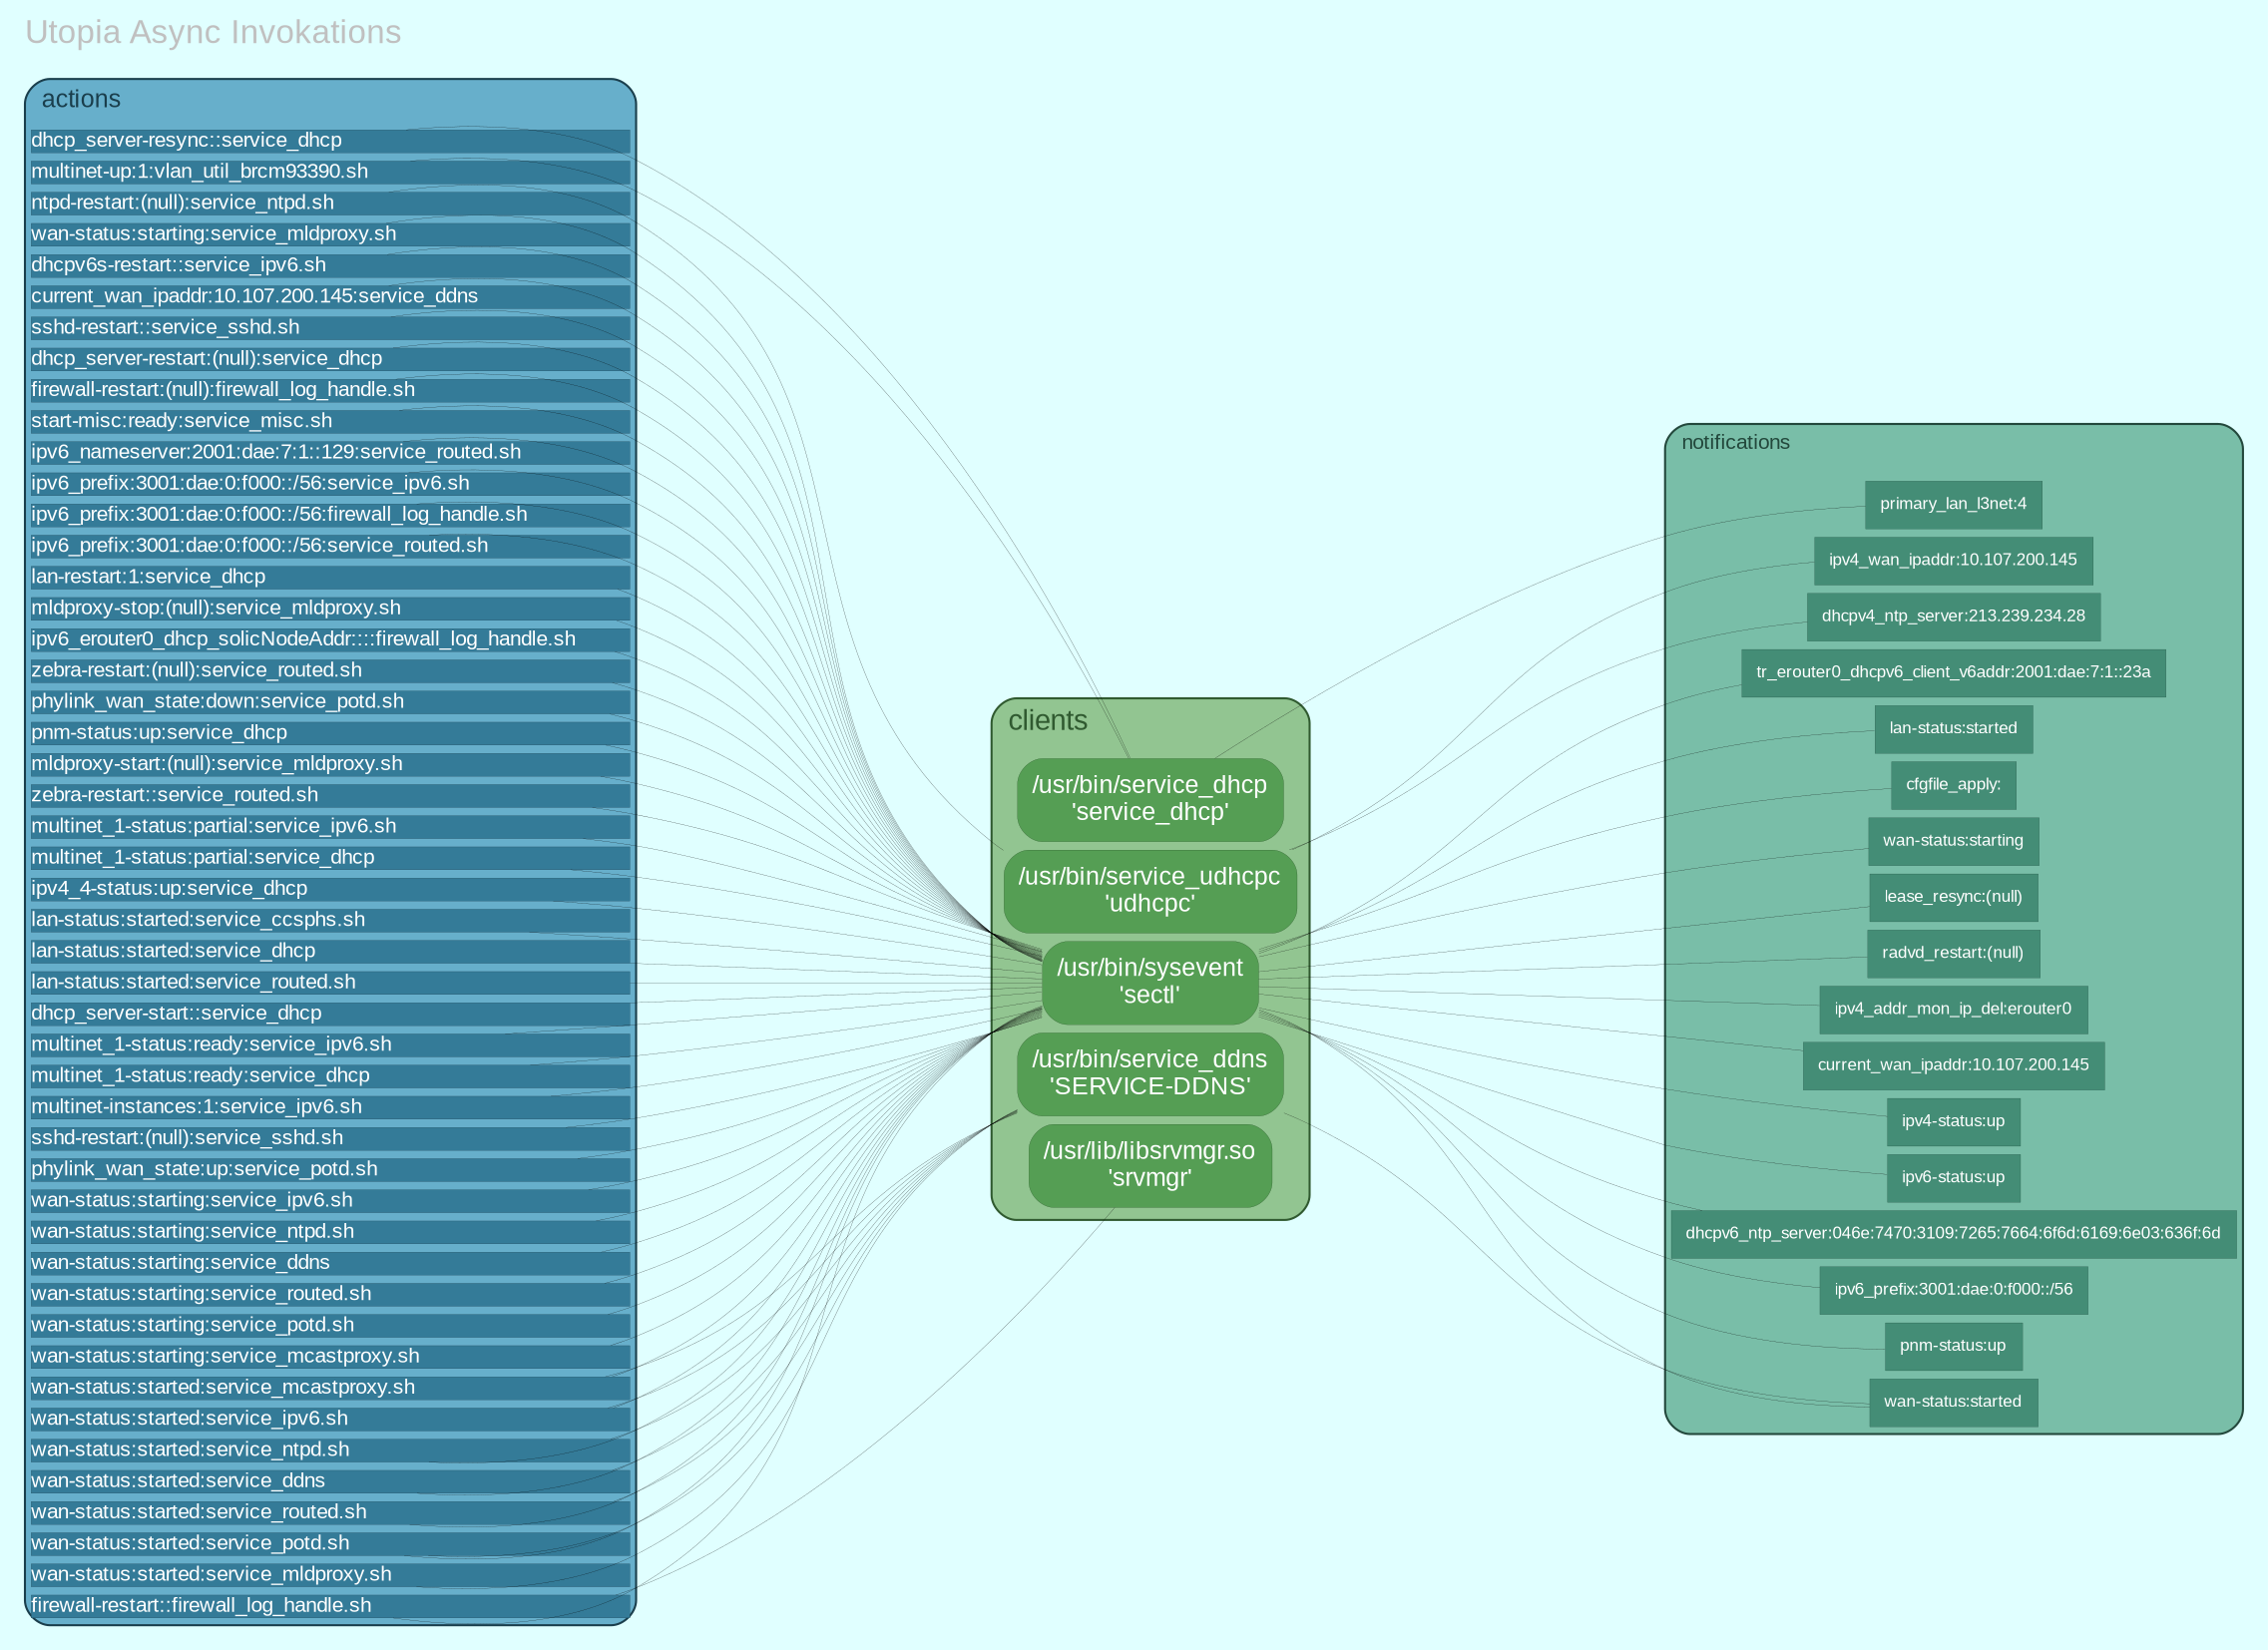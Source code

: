 digraph {
bgcolor=lightcyan
rankdir=LR
nodesep="0.05"
ranksep="2.5"
fontname="Arial"; fontsize=16; fontcolor=grey
label="Utopia Async Invokations"
labelloc=top
labeljust="l"
edge [color=black arrowsize=0.5 penwidth=0.1]
subgraph cluster_f37bd2f66651e7d46f6d38440f2bc5dd {
margin=3;
penwidth=1.0;
fillcolor="#79BEA8";
color="#23483C";
fontcolor="#23483C";
fontsize=10;
node[fontname="Arial" height=0 margin="0.1" penwidth=0.1];
label="notifications\l";
style="filled, rounded";
_fac04ca68a48af91f0290001604a2463 [label="" shape=plaintext style=invisible]
_3c329a067e241f3032cf69849a2c88f7 [label="pnm-status:up\l" fontsize=8 style="filled" width="0" shape="box" fillcolor="#448D76" color="#093426" fontcolor="white" tooltip="" URL=""]
_3c329a067e241f3032cf69849a2c88f7 [label="pnm-status:up\l" fontsize=8 style="filled" width="0" shape="box" fillcolor="#448D76" color="#093426" fontcolor="white" tooltip="" URL=""]
_0e17053ff88d0646b2350cfd848bcee3 [label="primary_lan_l3net:4\l" fontsize=8 style="filled" width="0" shape="box" fillcolor="#448D76" color="#093426" fontcolor="white" tooltip="" URL=""]
_0e17053ff88d0646b2350cfd848bcee3 [label="primary_lan_l3net:4\l" fontsize=8 style="filled" width="0" shape="box" fillcolor="#448D76" color="#093426" fontcolor="white" tooltip="" URL=""]
_b1e5fdb8fa8aa3b5d01f1e6d39594324 [label="lan-status:started\l" fontsize=8 style="filled" width="0" shape="box" fillcolor="#448D76" color="#093426" fontcolor="white" tooltip="" URL=""]
_b1e5fdb8fa8aa3b5d01f1e6d39594324 [label="lan-status:started\l" fontsize=8 style="filled" width="0" shape="box" fillcolor="#448D76" color="#093426" fontcolor="white" tooltip="" URL=""]
_b1e5fdb8fa8aa3b5d01f1e6d39594324 [label="lan-status:started\l" fontsize=8 style="filled" width="0" shape="box" fillcolor="#448D76" color="#093426" fontcolor="white" tooltip="" URL=""]
_b1e5fdb8fa8aa3b5d01f1e6d39594324 [label="lan-status:started\l" fontsize=8 style="filled" width="0" shape="box" fillcolor="#448D76" color="#093426" fontcolor="white" tooltip="" URL=""]
_ac2fa553aedc468ef2ad36b5b6981d0d [label="cfgfile_apply:\l" fontsize=8 style="filled" width="0" shape="box" fillcolor="#448D76" color="#093426" fontcolor="white" tooltip="" URL=""]
_ac2fa553aedc468ef2ad36b5b6981d0d [label="cfgfile_apply:\l" fontsize=8 style="filled" width="0" shape="box" fillcolor="#448D76" color="#093426" fontcolor="white" tooltip="" URL=""]
_e1937a0febe52ea6ca07fad7800ee472 [label="wan-status:starting\l" fontsize=8 style="filled" width="0" shape="box" fillcolor="#448D76" color="#093426" fontcolor="white" tooltip="" URL=""]
_e1937a0febe52ea6ca07fad7800ee472 [label="wan-status:starting\l" fontsize=8 style="filled" width="0" shape="box" fillcolor="#448D76" color="#093426" fontcolor="white" tooltip="" URL=""]
_e1937a0febe52ea6ca07fad7800ee472 [label="wan-status:starting\l" fontsize=8 style="filled" width="0" shape="box" fillcolor="#448D76" color="#093426" fontcolor="white" tooltip="" URL=""]
_e1937a0febe52ea6ca07fad7800ee472 [label="wan-status:starting\l" fontsize=8 style="filled" width="0" shape="box" fillcolor="#448D76" color="#093426" fontcolor="white" tooltip="" URL=""]
_e1937a0febe52ea6ca07fad7800ee472 [label="wan-status:starting\l" fontsize=8 style="filled" width="0" shape="box" fillcolor="#448D76" color="#093426" fontcolor="white" tooltip="" URL=""]
_e1937a0febe52ea6ca07fad7800ee472 [label="wan-status:starting\l" fontsize=8 style="filled" width="0" shape="box" fillcolor="#448D76" color="#093426" fontcolor="white" tooltip="" URL=""]
_2f9d3ce411e586a732b64f499eb09a15 [label="ipv4_wan_ipaddr:10.107.200.145\l" fontsize=8 style="filled" width="0" shape="box" fillcolor="#448D76" color="#093426" fontcolor="white" tooltip="" URL=""]
_2f9d3ce411e586a732b64f499eb09a15 [label="ipv4_wan_ipaddr:10.107.200.145\l" fontsize=8 style="filled" width="0" shape="box" fillcolor="#448D76" color="#093426" fontcolor="white" tooltip="" URL=""]
_2e50c80fedfea8a646bcc1494fcd6537 [label="dhcpv4_ntp_server:213.239.234.28\l" fontsize=8 style="filled" width="0" shape="box" fillcolor="#448D76" color="#093426" fontcolor="white" tooltip="" URL=""]
_2e50c80fedfea8a646bcc1494fcd6537 [label="dhcpv4_ntp_server:213.239.234.28\l" fontsize=8 style="filled" width="0" shape="box" fillcolor="#448D76" color="#093426" fontcolor="white" tooltip="" URL=""]
_626dde08eb05f6dfd3650a9c294768b2 [label="ipv4_addr_mon_ip_del:erouter0\l" fontsize=8 style="filled" width="0" shape="box" fillcolor="#448D76" color="#093426" fontcolor="white" tooltip="" URL=""]
_626dde08eb05f6dfd3650a9c294768b2 [label="ipv4_addr_mon_ip_del:erouter0\l" fontsize=8 style="filled" width="0" shape="box" fillcolor="#448D76" color="#093426" fontcolor="white" tooltip="" URL=""]
_3451c478c0ea943c5e45f24c4fa0bfa0 [label="current_wan_ipaddr:10.107.200.145\l" fontsize=8 style="filled" width="0" shape="box" fillcolor="#448D76" color="#093426" fontcolor="white" tooltip="" URL=""]
_3451c478c0ea943c5e45f24c4fa0bfa0 [label="current_wan_ipaddr:10.107.200.145\l" fontsize=8 style="filled" width="0" shape="box" fillcolor="#448D76" color="#093426" fontcolor="white" tooltip="" URL=""]
_726099c2e3489213f5b61d3b6687c918 [label="ipv4-status:up\l" fontsize=8 style="filled" width="0" shape="box" fillcolor="#448D76" color="#093426" fontcolor="white" tooltip="" URL=""]
_726099c2e3489213f5b61d3b6687c918 [label="ipv4-status:up\l" fontsize=8 style="filled" width="0" shape="box" fillcolor="#448D76" color="#093426" fontcolor="white" tooltip="" URL=""]
_b353c100c7d9d88b52eb5f35501679d6 [label="wan-status:started\l" fontsize=8 style="filled" width="0" shape="box" fillcolor="#448D76" color="#093426" fontcolor="white" tooltip="" URL=""]
_b353c100c7d9d88b52eb5f35501679d6 [label="wan-status:started\l" fontsize=8 style="filled" width="0" shape="box" fillcolor="#448D76" color="#093426" fontcolor="white" tooltip="" URL=""]
_b353c100c7d9d88b52eb5f35501679d6 [label="wan-status:started\l" fontsize=8 style="filled" width="0" shape="box" fillcolor="#448D76" color="#093426" fontcolor="white" tooltip="" URL=""]
_b353c100c7d9d88b52eb5f35501679d6 [label="wan-status:started\l" fontsize=8 style="filled" width="0" shape="box" fillcolor="#448D76" color="#093426" fontcolor="white" tooltip="" URL=""]
_b353c100c7d9d88b52eb5f35501679d6 [label="wan-status:started\l" fontsize=8 style="filled" width="0" shape="box" fillcolor="#448D76" color="#093426" fontcolor="white" tooltip="" URL=""]
_b353c100c7d9d88b52eb5f35501679d6 [label="wan-status:started\l" fontsize=8 style="filled" width="0" shape="box" fillcolor="#448D76" color="#093426" fontcolor="white" tooltip="" URL=""]
_db7af904130b03562810dff10ef427d9 [label="ipv6-status:up\l" fontsize=8 style="filled" width="0" shape="box" fillcolor="#448D76" color="#093426" fontcolor="white" tooltip="" URL=""]
_db7af904130b03562810dff10ef427d9 [label="ipv6-status:up\l" fontsize=8 style="filled" width="0" shape="box" fillcolor="#448D76" color="#093426" fontcolor="white" tooltip="" URL=""]
_070e1011ea8ab6c9c1315736f24f5ca8 [label="dhcpv6_ntp_server:046e:7470:3109:7265:7664:6f6d:6169:6e03:636f:6d\l" fontsize=8 style="filled" width="0" shape="box" fillcolor="#448D76" color="#093426" fontcolor="white" tooltip="" URL=""]
_070e1011ea8ab6c9c1315736f24f5ca8 [label="dhcpv6_ntp_server:046e:7470:3109:7265:7664:6f6d:6169:6e03:636f:6d\l" fontsize=8 style="filled" width="0" shape="box" fillcolor="#448D76" color="#093426" fontcolor="white" tooltip="" URL=""]
_22ca1afa3a17b5cd0f604746c20c7e46 [label="ipv6_prefix:3001:dae:0:f000::/56\l" fontsize=8 style="filled" width="0" shape="box" fillcolor="#448D76" color="#093426" fontcolor="white" tooltip="" URL=""]
_22ca1afa3a17b5cd0f604746c20c7e46 [label="ipv6_prefix:3001:dae:0:f000::/56\l" fontsize=8 style="filled" width="0" shape="box" fillcolor="#448D76" color="#093426" fontcolor="white" tooltip="" URL=""]
_817c179f410df7a325b42664b5fd31ea [label="tr_erouter0_dhcpv6_client_v6addr:2001:dae:7:1::23a\l" fontsize=8 style="filled" width="0" shape="box" fillcolor="#448D76" color="#093426" fontcolor="white" tooltip="" URL=""]
_817c179f410df7a325b42664b5fd31ea [label="tr_erouter0_dhcpv6_client_v6addr:2001:dae:7:1::23a\l" fontsize=8 style="filled" width="0" shape="box" fillcolor="#448D76" color="#093426" fontcolor="white" tooltip="" URL=""]
_eb005f4e735e49f7ee9ad081ce15c349 [label="lease_resync:(null)\l" fontsize=8 style="filled" width="0" shape="box" fillcolor="#448D76" color="#093426" fontcolor="white" tooltip="" URL=""]
_eb005f4e735e49f7ee9ad081ce15c349 [label="lease_resync:(null)\l" fontsize=8 style="filled" width="0" shape="box" fillcolor="#448D76" color="#093426" fontcolor="white" tooltip="" URL=""]
_42e8f4113e0d9dae059863857e86027c [label="radvd_restart:(null)\l" fontsize=8 style="filled" width="0" shape="box" fillcolor="#448D76" color="#093426" fontcolor="white" tooltip="" URL=""]
_42e8f4113e0d9dae059863857e86027c [label="radvd_restart:(null)\l" fontsize=8 style="filled" width="0" shape="box" fillcolor="#448D76" color="#093426" fontcolor="white" tooltip="" URL=""]
_eb005f4e735e49f7ee9ad081ce15c349 [label="lease_resync:(null)\l" fontsize=8 style="filled" width="0" shape="box" fillcolor="#448D76" color="#093426" fontcolor="white" tooltip="" URL=""]
_eb005f4e735e49f7ee9ad081ce15c349 [label="lease_resync:(null)\l" fontsize=8 style="filled" width="0" shape="box" fillcolor="#448D76" color="#093426" fontcolor="white" tooltip="" URL=""]
_eb005f4e735e49f7ee9ad081ce15c349 [label="lease_resync:(null)\l" fontsize=8 style="filled" width="0" shape="box" fillcolor="#448D76" color="#093426" fontcolor="white" tooltip="" URL=""]
_eb005f4e735e49f7ee9ad081ce15c349 [label="lease_resync:(null)\l" fontsize=8 style="filled" width="0" shape="box" fillcolor="#448D76" color="#093426" fontcolor="white" tooltip="" URL=""]
}
subgraph cluster_fac04ca68a48af91f0290001604a2463 {
margin=6;
penwidth=1.0;
fillcolor="#92C591";
color="#305A30";
fontcolor="#305A30";
fontsize=14;
node[fontname="Arial" height=0 margin="0.1" penwidth=0.1];
label="clients\l";
style="filled, rounded";
_fac04ca68a48af91f0290001604a2463 [label="" shape=plaintext style=invisible]
_5309a5e663f34a4bd54178ec47889544 [label="/usr/bin/sysevent
'sectl'" fontsize=12 style="filled,rounded" width="0" shape="box" fillcolor="#559E54" color="#0A3409" fontcolor="white" tooltip="" URL=""]
_d8b331abc3de4eadb9f080a5a0278e9f [label="/usr/bin/service_dhcp
'service_dhcp'" fontsize=12 style="filled,rounded" width="0" shape="box" fillcolor="#559E54" color="#0A3409" fontcolor="white" tooltip="" URL=""]
_970233f95240248336c896460f8e9f4a [label="/usr/bin/service_udhcpc
'udhcpc'" fontsize=12 style="filled,rounded" width="0" shape="box" fillcolor="#559E54" color="#0A3409" fontcolor="white" tooltip="" URL=""]
_21980215d51c34f409119a0ee393ed45 [label="/usr/bin/service_ddns
'SERVICE-DDNS'" fontsize=12 style="filled,rounded" width="0" shape="box" fillcolor="#559E54" color="#0A3409" fontcolor="white" tooltip="" URL=""]
_5a866a3c20430e95efea4e114b9810aa [label="/usr/lib/libsrvmgr.so
'srvmgr'" fontsize=12 style="filled,rounded" width="0" shape="box" fillcolor="#559E54" color="#0A3409" fontcolor="white" tooltip="" URL=""]
}
subgraph cluster_ebb67a4271abe715344471b0f16321f6 {
margin=3;
penwidth=1.0;
fillcolor="#67AFCB";
color="#1A3E4C";
fontcolor="#1A3E4C";
fontsize=12;
node[fontname="Arial" height=0 margin=0 penwidth=0.1];
label="actions\l";
style="filled,rounded";
_fac04ca68a48af91f0290001604a2463 [label="" shape=plaintext style=invisible]
_193ef799d687ba9b28fde0c62f8f84d3 [label="phylink_wan_state:down:service_potd.sh\l" fontsize=10 style="filled" width="4" shape="box" fillcolor="#347B98" color="#092834" fontcolor="white" tooltip="" URL=""]
_193ef799d687ba9b28fde0c62f8f84d3 [label="phylink_wan_state:down:service_potd.sh\l" fontsize=10 style="filled" width="4" shape="box" fillcolor="#347B98" color="#092834" fontcolor="white" tooltip="" URL=""]
_454972dec10de0a339fbe444a8265b8e [label="pnm-status:up:service_dhcp\l" fontsize=10 style="filled" width="4" shape="box" fillcolor="#347B98" color="#092834" fontcolor="white" tooltip="" URL=""]
_454972dec10de0a339fbe444a8265b8e [label="pnm-status:up:service_dhcp\l" fontsize=10 style="filled" width="4" shape="box" fillcolor="#347B98" color="#092834" fontcolor="white" tooltip="" URL=""]
_4c7faaacdeb9d8c80bbb0abb7b6c7f82 [label="dhcp_server-resync::service_dhcp\l" fontsize=10 style="filled" width="4" shape="box" fillcolor="#347B98" color="#092834" fontcolor="white" tooltip="" URL=""]
_4c7faaacdeb9d8c80bbb0abb7b6c7f82 [label="dhcp_server-resync::service_dhcp\l" fontsize=10 style="filled" width="4" shape="box" fillcolor="#347B98" color="#092834" fontcolor="white" tooltip="" URL=""]
_dcc14764c638189286424af95599416b [label="multinet-up:1:vlan_util_brcm93390.sh\l" fontsize=10 style="filled" width="4" shape="box" fillcolor="#347B98" color="#092834" fontcolor="white" tooltip="" URL=""]
_dcc14764c638189286424af95599416b [label="multinet-up:1:vlan_util_brcm93390.sh\l" fontsize=10 style="filled" width="4" shape="box" fillcolor="#347B98" color="#092834" fontcolor="white" tooltip="" URL=""]
_d1c628af1f12371b9862c7e75b337c0c [label="multinet_1-status:partial:service_ipv6.sh\l" fontsize=10 style="filled" width="4" shape="box" fillcolor="#347B98" color="#092834" fontcolor="white" tooltip="" URL=""]
_d1c628af1f12371b9862c7e75b337c0c [label="multinet_1-status:partial:service_ipv6.sh\l" fontsize=10 style="filled" width="4" shape="box" fillcolor="#347B98" color="#092834" fontcolor="white" tooltip="" URL=""]
_9ab2899d235b9fe78f6b959adb327376 [label="multinet_1-status:partial:service_dhcp\l" fontsize=10 style="filled" width="4" shape="box" fillcolor="#347B98" color="#092834" fontcolor="white" tooltip="" URL=""]
_9ab2899d235b9fe78f6b959adb327376 [label="multinet_1-status:partial:service_dhcp\l" fontsize=10 style="filled" width="4" shape="box" fillcolor="#347B98" color="#092834" fontcolor="white" tooltip="" URL=""]
_242cecb563d04a5a5da77ee3d800ed66 [label="ipv4_4-status:up:service_dhcp\l" fontsize=10 style="filled" width="4" shape="box" fillcolor="#347B98" color="#092834" fontcolor="white" tooltip="" URL=""]
_242cecb563d04a5a5da77ee3d800ed66 [label="ipv4_4-status:up:service_dhcp\l" fontsize=10 style="filled" width="4" shape="box" fillcolor="#347B98" color="#092834" fontcolor="white" tooltip="" URL=""]
_0fee472a6586e28c1eb4291ddeadf7a0 [label="lan-status:started:service_ccsphs.sh\l" fontsize=10 style="filled" width="4" shape="box" fillcolor="#347B98" color="#092834" fontcolor="white" tooltip="" URL=""]
_200eab89582a5148abf9f83149f18b7c [label="lan-status:started:service_dhcp\l" fontsize=10 style="filled" width="4" shape="box" fillcolor="#347B98" color="#092834" fontcolor="white" tooltip="" URL=""]
_f624f7d3e042a43f67b4e21d0f7ef67b [label="lan-status:started:service_routed.sh\l" fontsize=10 style="filled" width="4" shape="box" fillcolor="#347B98" color="#092834" fontcolor="white" tooltip="" URL=""]
_0fee472a6586e28c1eb4291ddeadf7a0 [label="lan-status:started:service_ccsphs.sh\l" fontsize=10 style="filled" width="4" shape="box" fillcolor="#347B98" color="#092834" fontcolor="white" tooltip="" URL=""]
_200eab89582a5148abf9f83149f18b7c [label="lan-status:started:service_dhcp\l" fontsize=10 style="filled" width="4" shape="box" fillcolor="#347B98" color="#092834" fontcolor="white" tooltip="" URL=""]
_f624f7d3e042a43f67b4e21d0f7ef67b [label="lan-status:started:service_routed.sh\l" fontsize=10 style="filled" width="4" shape="box" fillcolor="#347B98" color="#092834" fontcolor="white" tooltip="" URL=""]
_9cdc64eea1d68528b2fc2d6e93c57579 [label="dhcp_server-start::service_dhcp\l" fontsize=10 style="filled" width="4" shape="box" fillcolor="#347B98" color="#092834" fontcolor="white" tooltip="" URL=""]
_9cdc64eea1d68528b2fc2d6e93c57579 [label="dhcp_server-start::service_dhcp\l" fontsize=10 style="filled" width="4" shape="box" fillcolor="#347B98" color="#092834" fontcolor="white" tooltip="" URL=""]
_b708ffc35f0abbc9303f6d63c2d9d5ad [label="multinet_1-status:ready:service_ipv6.sh\l" fontsize=10 style="filled" width="4" shape="box" fillcolor="#347B98" color="#092834" fontcolor="white" tooltip="" URL=""]
_20d3df83d8870db0cf99cf86bd5787e8 [label="multinet_1-status:ready:service_dhcp\l" fontsize=10 style="filled" width="4" shape="box" fillcolor="#347B98" color="#092834" fontcolor="white" tooltip="" URL=""]
_b708ffc35f0abbc9303f6d63c2d9d5ad [label="multinet_1-status:ready:service_ipv6.sh\l" fontsize=10 style="filled" width="4" shape="box" fillcolor="#347B98" color="#092834" fontcolor="white" tooltip="" URL=""]
_20d3df83d8870db0cf99cf86bd5787e8 [label="multinet_1-status:ready:service_dhcp\l" fontsize=10 style="filled" width="4" shape="box" fillcolor="#347B98" color="#092834" fontcolor="white" tooltip="" URL=""]
_9c1f538432ca007c5f148f912fedfdc2 [label="multinet-instances:1:service_ipv6.sh\l" fontsize=10 style="filled" width="4" shape="box" fillcolor="#347B98" color="#092834" fontcolor="white" tooltip="" URL=""]
_9c1f538432ca007c5f148f912fedfdc2 [label="multinet-instances:1:service_ipv6.sh\l" fontsize=10 style="filled" width="4" shape="box" fillcolor="#347B98" color="#092834" fontcolor="white" tooltip="" URL=""]
_72c4d1fc3150ee8126844a5796dbafaa [label="sshd-restart:(null):service_sshd.sh\l" fontsize=10 style="filled" width="4" shape="box" fillcolor="#347B98" color="#092834" fontcolor="white" tooltip="" URL=""]
_72c4d1fc3150ee8126844a5796dbafaa [label="sshd-restart:(null):service_sshd.sh\l" fontsize=10 style="filled" width="4" shape="box" fillcolor="#347B98" color="#092834" fontcolor="white" tooltip="" URL=""]
_9417f520551002424cd845e1a845134a [label="firewall-restart::firewall_log_handle.sh\l" fontsize=10 style="filled" width="4" shape="box" fillcolor="#347B98" color="#092834" fontcolor="white" tooltip="" URL=""]
_9417f520551002424cd845e1a845134a [label="firewall-restart::firewall_log_handle.sh\l" fontsize=10 style="filled" width="4" shape="box" fillcolor="#347B98" color="#092834" fontcolor="white" tooltip="" URL=""]
_c8c8c92b31a3e5bcb3dcb62a0e50f552 [label="phylink_wan_state:up:service_potd.sh\l" fontsize=10 style="filled" width="4" shape="box" fillcolor="#347B98" color="#092834" fontcolor="white" tooltip="" URL=""]
_c8c8c92b31a3e5bcb3dcb62a0e50f552 [label="phylink_wan_state:up:service_potd.sh\l" fontsize=10 style="filled" width="4" shape="box" fillcolor="#347B98" color="#092834" fontcolor="white" tooltip="" URL=""]
_bde9546534fddac83508f8d0fe1bff3b [label="wan-status:starting:service_ipv6.sh\l" fontsize=10 style="filled" width="4" shape="box" fillcolor="#347B98" color="#092834" fontcolor="white" tooltip="" URL=""]
_faa13d298a942f25cb4f3d1b26346e24 [label="wan-status:starting:service_ntpd.sh\l" fontsize=10 style="filled" width="4" shape="box" fillcolor="#347B98" color="#092834" fontcolor="white" tooltip="" URL=""]
_8f2de62466a4ac6863d1c61497991d2d [label="wan-status:starting:service_ddns\l" fontsize=10 style="filled" width="4" shape="box" fillcolor="#347B98" color="#092834" fontcolor="white" tooltip="" URL=""]
_ab984852639f7febe7006643431a321f [label="wan-status:starting:service_routed.sh\l" fontsize=10 style="filled" width="4" shape="box" fillcolor="#347B98" color="#092834" fontcolor="white" tooltip="" URL=""]
_36e7faa32cefac7bc7bf32151223d803 [label="wan-status:starting:service_potd.sh\l" fontsize=10 style="filled" width="4" shape="box" fillcolor="#347B98" color="#092834" fontcolor="white" tooltip="" URL=""]
_fc0abf2f3105b7763b2bb03c96e4fe5e [label="wan-status:starting:service_mcastproxy.sh\l" fontsize=10 style="filled" width="4" shape="box" fillcolor="#347B98" color="#092834" fontcolor="white" tooltip="" URL=""]
_b25b96d4fbc498740e34f2c9de07d208 [label="wan-status:starting:service_mldproxy.sh\l" fontsize=10 style="filled" width="4" shape="box" fillcolor="#347B98" color="#092834" fontcolor="white" tooltip="" URL=""]
_bde9546534fddac83508f8d0fe1bff3b [label="wan-status:starting:service_ipv6.sh\l" fontsize=10 style="filled" width="4" shape="box" fillcolor="#347B98" color="#092834" fontcolor="white" tooltip="" URL=""]
_faa13d298a942f25cb4f3d1b26346e24 [label="wan-status:starting:service_ntpd.sh\l" fontsize=10 style="filled" width="4" shape="box" fillcolor="#347B98" color="#092834" fontcolor="white" tooltip="" URL=""]
_8f2de62466a4ac6863d1c61497991d2d [label="wan-status:starting:service_ddns\l" fontsize=10 style="filled" width="4" shape="box" fillcolor="#347B98" color="#092834" fontcolor="white" tooltip="" URL=""]
_ab984852639f7febe7006643431a321f [label="wan-status:starting:service_routed.sh\l" fontsize=10 style="filled" width="4" shape="box" fillcolor="#347B98" color="#092834" fontcolor="white" tooltip="" URL=""]
_36e7faa32cefac7bc7bf32151223d803 [label="wan-status:starting:service_potd.sh\l" fontsize=10 style="filled" width="4" shape="box" fillcolor="#347B98" color="#092834" fontcolor="white" tooltip="" URL=""]
_fc0abf2f3105b7763b2bb03c96e4fe5e [label="wan-status:starting:service_mcastproxy.sh\l" fontsize=10 style="filled" width="4" shape="box" fillcolor="#347B98" color="#092834" fontcolor="white" tooltip="" URL=""]
_b25b96d4fbc498740e34f2c9de07d208 [label="wan-status:starting:service_mldproxy.sh\l" fontsize=10 style="filled" width="4" shape="box" fillcolor="#347B98" color="#092834" fontcolor="white" tooltip="" URL=""]
_40063e5fdc820f18c595fba620f9ed32 [label="ntpd-restart:(null):service_ntpd.sh\l" fontsize=10 style="filled" width="4" shape="box" fillcolor="#347B98" color="#092834" fontcolor="white" tooltip="" URL=""]
_40063e5fdc820f18c595fba620f9ed32 [label="ntpd-restart:(null):service_ntpd.sh\l" fontsize=10 style="filled" width="4" shape="box" fillcolor="#347B98" color="#092834" fontcolor="white" tooltip="" URL=""]
_a1689d8b8401f48e893eba51b157626c [label="current_wan_ipaddr:10.107.200.145:service_ddns\l" fontsize=10 style="filled" width="4" shape="box" fillcolor="#347B98" color="#092834" fontcolor="white" tooltip="" URL=""]
_a1689d8b8401f48e893eba51b157626c [label="current_wan_ipaddr:10.107.200.145:service_ddns\l" fontsize=10 style="filled" width="4" shape="box" fillcolor="#347B98" color="#092834" fontcolor="white" tooltip="" URL=""]
_6ec3c932ef6b9899efb86532c3415dae [label="wan-status:started:service_ipv6.sh\l" fontsize=10 style="filled" width="4" shape="box" fillcolor="#347B98" color="#092834" fontcolor="white" tooltip="" URL=""]
_b8c93d9a1019bf2d1ecc2bdc0689a536 [label="wan-status:started:service_ntpd.sh\l" fontsize=10 style="filled" width="4" shape="box" fillcolor="#347B98" color="#092834" fontcolor="white" tooltip="" URL=""]
_6559c71ce2850ae38b80828cf7224ea3 [label="wan-status:started:service_ddns\l" fontsize=10 style="filled" width="4" shape="box" fillcolor="#347B98" color="#092834" fontcolor="white" tooltip="" URL=""]
_75506224a736be4b9e9578f997048c1e [label="wan-status:started:service_routed.sh\l" fontsize=10 style="filled" width="4" shape="box" fillcolor="#347B98" color="#092834" fontcolor="white" tooltip="" URL=""]
_1e3402d869f7b5e57377217693a1b538 [label="wan-status:started:service_potd.sh\l" fontsize=10 style="filled" width="4" shape="box" fillcolor="#347B98" color="#092834" fontcolor="white" tooltip="" URL=""]
_7233d55fa367194997be5d7ea554b74c [label="wan-status:started:service_mcastproxy.sh\l" fontsize=10 style="filled" width="4" shape="box" fillcolor="#347B98" color="#092834" fontcolor="white" tooltip="" URL=""]
_6ce56b206c040bf717ff515cf38cf513 [label="wan-status:started:service_mldproxy.sh\l" fontsize=10 style="filled" width="4" shape="box" fillcolor="#347B98" color="#092834" fontcolor="white" tooltip="" URL=""]
_6ec3c932ef6b9899efb86532c3415dae [label="wan-status:started:service_ipv6.sh\l" fontsize=10 style="filled" width="4" shape="box" fillcolor="#347B98" color="#092834" fontcolor="white" tooltip="" URL=""]
_b8c93d9a1019bf2d1ecc2bdc0689a536 [label="wan-status:started:service_ntpd.sh\l" fontsize=10 style="filled" width="4" shape="box" fillcolor="#347B98" color="#092834" fontcolor="white" tooltip="" URL=""]
_6559c71ce2850ae38b80828cf7224ea3 [label="wan-status:started:service_ddns\l" fontsize=10 style="filled" width="4" shape="box" fillcolor="#347B98" color="#092834" fontcolor="white" tooltip="" URL=""]
_75506224a736be4b9e9578f997048c1e [label="wan-status:started:service_routed.sh\l" fontsize=10 style="filled" width="4" shape="box" fillcolor="#347B98" color="#092834" fontcolor="white" tooltip="" URL=""]
_1e3402d869f7b5e57377217693a1b538 [label="wan-status:started:service_potd.sh\l" fontsize=10 style="filled" width="4" shape="box" fillcolor="#347B98" color="#092834" fontcolor="white" tooltip="" URL=""]
_7233d55fa367194997be5d7ea554b74c [label="wan-status:started:service_mcastproxy.sh\l" fontsize=10 style="filled" width="4" shape="box" fillcolor="#347B98" color="#092834" fontcolor="white" tooltip="" URL=""]
_6ce56b206c040bf717ff515cf38cf513 [label="wan-status:started:service_mldproxy.sh\l" fontsize=10 style="filled" width="4" shape="box" fillcolor="#347B98" color="#092834" fontcolor="white" tooltip="" URL=""]
_2322863b92bf2896a21577974f764ba1 [label="sshd-restart::service_sshd.sh\l" fontsize=10 style="filled" width="4" shape="box" fillcolor="#347B98" color="#092834" fontcolor="white" tooltip="" URL=""]
_2322863b92bf2896a21577974f764ba1 [label="sshd-restart::service_sshd.sh\l" fontsize=10 style="filled" width="4" shape="box" fillcolor="#347B98" color="#092834" fontcolor="white" tooltip="" URL=""]
_1b440275657296e5da8a702739b3250c [label="dhcp_server-restart:(null):service_dhcp\l" fontsize=10 style="filled" width="4" shape="box" fillcolor="#347B98" color="#092834" fontcolor="white" tooltip="" URL=""]
_1b440275657296e5da8a702739b3250c [label="dhcp_server-restart:(null):service_dhcp\l" fontsize=10 style="filled" width="4" shape="box" fillcolor="#347B98" color="#092834" fontcolor="white" tooltip="" URL=""]
_d1e4a3ece4737e3d580e28f105b6e65e [label="firewall-restart:(null):firewall_log_handle.sh\l" fontsize=10 style="filled" width="4" shape="box" fillcolor="#347B98" color="#092834" fontcolor="white" tooltip="" URL=""]
_d1e4a3ece4737e3d580e28f105b6e65e [label="firewall-restart:(null):firewall_log_handle.sh\l" fontsize=10 style="filled" width="4" shape="box" fillcolor="#347B98" color="#092834" fontcolor="white" tooltip="" URL=""]
_15c872d829eb7e8b526881f517ae55b4 [label="start-misc:ready:service_misc.sh\l" fontsize=10 style="filled" width="4" shape="box" fillcolor="#347B98" color="#092834" fontcolor="white" tooltip="" URL=""]
_15c872d829eb7e8b526881f517ae55b4 [label="start-misc:ready:service_misc.sh\l" fontsize=10 style="filled" width="4" shape="box" fillcolor="#347B98" color="#092834" fontcolor="white" tooltip="" URL=""]
_d1e4a3ece4737e3d580e28f105b6e65e [label="firewall-restart:(null):firewall_log_handle.sh\l" fontsize=10 style="filled" width="4" shape="box" fillcolor="#347B98" color="#092834" fontcolor="white" tooltip="" URL=""]
_d1e4a3ece4737e3d580e28f105b6e65e [label="firewall-restart:(null):firewall_log_handle.sh\l" fontsize=10 style="filled" width="4" shape="box" fillcolor="#347B98" color="#092834" fontcolor="white" tooltip="" URL=""]
_d1e4a3ece4737e3d580e28f105b6e65e [label="firewall-restart:(null):firewall_log_handle.sh\l" fontsize=10 style="filled" width="4" shape="box" fillcolor="#347B98" color="#092834" fontcolor="white" tooltip="" URL=""]
_d1e4a3ece4737e3d580e28f105b6e65e [label="firewall-restart:(null):firewall_log_handle.sh\l" fontsize=10 style="filled" width="4" shape="box" fillcolor="#347B98" color="#092834" fontcolor="white" tooltip="" URL=""]
_8abe19cf398563e06f1693f95503c1ea [label="ipv6_nameserver:2001:dae:7:1::129:service_routed.sh\l" fontsize=10 style="filled" width="4" shape="box" fillcolor="#347B98" color="#092834" fontcolor="white" tooltip="" URL=""]
_8abe19cf398563e06f1693f95503c1ea [label="ipv6_nameserver:2001:dae:7:1::129:service_routed.sh\l" fontsize=10 style="filled" width="4" shape="box" fillcolor="#347B98" color="#092834" fontcolor="white" tooltip="" URL=""]
_54b0be0a0654e7af1aebd1fcae773b7a [label="ipv6_prefix:3001:dae:0:f000::/56:service_ipv6.sh\l" fontsize=10 style="filled" width="4" shape="box" fillcolor="#347B98" color="#092834" fontcolor="white" tooltip="" URL=""]
_b2ac500f406d7e7c5023e8566447b5fa [label="ipv6_prefix:3001:dae:0:f000::/56:firewall_log_handle.sh\l" fontsize=10 style="filled" width="4" shape="box" fillcolor="#347B98" color="#092834" fontcolor="white" tooltip="" URL=""]
_90a2093e3c211bcde51e31414c0730da [label="ipv6_prefix:3001:dae:0:f000::/56:service_routed.sh\l" fontsize=10 style="filled" width="4" shape="box" fillcolor="#347B98" color="#092834" fontcolor="white" tooltip="" URL=""]
_54b0be0a0654e7af1aebd1fcae773b7a [label="ipv6_prefix:3001:dae:0:f000::/56:service_ipv6.sh\l" fontsize=10 style="filled" width="4" shape="box" fillcolor="#347B98" color="#092834" fontcolor="white" tooltip="" URL=""]
_b2ac500f406d7e7c5023e8566447b5fa [label="ipv6_prefix:3001:dae:0:f000::/56:firewall_log_handle.sh\l" fontsize=10 style="filled" width="4" shape="box" fillcolor="#347B98" color="#092834" fontcolor="white" tooltip="" URL=""]
_90a2093e3c211bcde51e31414c0730da [label="ipv6_prefix:3001:dae:0:f000::/56:service_routed.sh\l" fontsize=10 style="filled" width="4" shape="box" fillcolor="#347B98" color="#092834" fontcolor="white" tooltip="" URL=""]
_37bcda52fcfec91c9dd81b6de531cb04 [label="lan-restart:1:service_dhcp\l" fontsize=10 style="filled" width="4" shape="box" fillcolor="#347B98" color="#092834" fontcolor="white" tooltip="" URL=""]
_37bcda52fcfec91c9dd81b6de531cb04 [label="lan-restart:1:service_dhcp\l" fontsize=10 style="filled" width="4" shape="box" fillcolor="#347B98" color="#092834" fontcolor="white" tooltip="" URL=""]
_0da538c9f640084bbd27c287dc72c7a4 [label="mldproxy-stop:(null):service_mldproxy.sh\l" fontsize=10 style="filled" width="4" shape="box" fillcolor="#347B98" color="#092834" fontcolor="white" tooltip="" URL=""]
_0da538c9f640084bbd27c287dc72c7a4 [label="mldproxy-stop:(null):service_mldproxy.sh\l" fontsize=10 style="filled" width="4" shape="box" fillcolor="#347B98" color="#092834" fontcolor="white" tooltip="" URL=""]
_ada846c2a8f3cd37046839a23bb03f12 [label="ipv6_erouter0_dhcp_solicNodeAddr::::firewall_log_handle.sh\l" fontsize=10 style="filled" width="4" shape="box" fillcolor="#347B98" color="#092834" fontcolor="white" tooltip="" URL=""]
_ada846c2a8f3cd37046839a23bb03f12 [label="ipv6_erouter0_dhcp_solicNodeAddr::::firewall_log_handle.sh\l" fontsize=10 style="filled" width="4" shape="box" fillcolor="#347B98" color="#092834" fontcolor="white" tooltip="" URL=""]
_9417f520551002424cd845e1a845134a [label="firewall-restart::firewall_log_handle.sh\l" fontsize=10 style="filled" width="4" shape="box" fillcolor="#347B98" color="#092834" fontcolor="white" tooltip="" URL=""]
_9417f520551002424cd845e1a845134a [label="firewall-restart::firewall_log_handle.sh\l" fontsize=10 style="filled" width="4" shape="box" fillcolor="#347B98" color="#092834" fontcolor="white" tooltip="" URL=""]
_5213f8e0d39d8bbbf991c1eda259a446 [label="zebra-restart:(null):service_routed.sh\l" fontsize=10 style="filled" width="4" shape="box" fillcolor="#347B98" color="#092834" fontcolor="white" tooltip="" URL=""]
_5213f8e0d39d8bbbf991c1eda259a446 [label="zebra-restart:(null):service_routed.sh\l" fontsize=10 style="filled" width="4" shape="box" fillcolor="#347B98" color="#092834" fontcolor="white" tooltip="" URL=""]
_5213f8e0d39d8bbbf991c1eda259a446 [label="zebra-restart:(null):service_routed.sh\l" fontsize=10 style="filled" width="4" shape="box" fillcolor="#347B98" color="#092834" fontcolor="white" tooltip="" URL=""]
_5213f8e0d39d8bbbf991c1eda259a446 [label="zebra-restart:(null):service_routed.sh\l" fontsize=10 style="filled" width="4" shape="box" fillcolor="#347B98" color="#092834" fontcolor="white" tooltip="" URL=""]
_b7e1e0679b5a052a348070032f06df08 [label="mldproxy-start:(null):service_mldproxy.sh\l" fontsize=10 style="filled" width="4" shape="box" fillcolor="#347B98" color="#092834" fontcolor="white" tooltip="" URL=""]
_b7e1e0679b5a052a348070032f06df08 [label="mldproxy-start:(null):service_mldproxy.sh\l" fontsize=10 style="filled" width="4" shape="box" fillcolor="#347B98" color="#092834" fontcolor="white" tooltip="" URL=""]
_d1e4a3ece4737e3d580e28f105b6e65e [label="firewall-restart:(null):firewall_log_handle.sh\l" fontsize=10 style="filled" width="4" shape="box" fillcolor="#347B98" color="#092834" fontcolor="white" tooltip="" URL=""]
_d1e4a3ece4737e3d580e28f105b6e65e [label="firewall-restart:(null):firewall_log_handle.sh\l" fontsize=10 style="filled" width="4" shape="box" fillcolor="#347B98" color="#092834" fontcolor="white" tooltip="" URL=""]
_1b440275657296e5da8a702739b3250c [label="dhcp_server-restart:(null):service_dhcp\l" fontsize=10 style="filled" width="4" shape="box" fillcolor="#347B98" color="#092834" fontcolor="white" tooltip="" URL=""]
_1b440275657296e5da8a702739b3250c [label="dhcp_server-restart:(null):service_dhcp\l" fontsize=10 style="filled" width="4" shape="box" fillcolor="#347B98" color="#092834" fontcolor="white" tooltip="" URL=""]
_d1e4a3ece4737e3d580e28f105b6e65e [label="firewall-restart:(null):firewall_log_handle.sh\l" fontsize=10 style="filled" width="4" shape="box" fillcolor="#347B98" color="#092834" fontcolor="white" tooltip="" URL=""]
_d1e4a3ece4737e3d580e28f105b6e65e [label="firewall-restart:(null):firewall_log_handle.sh\l" fontsize=10 style="filled" width="4" shape="box" fillcolor="#347B98" color="#092834" fontcolor="white" tooltip="" URL=""]
_1b440275657296e5da8a702739b3250c [label="dhcp_server-restart:(null):service_dhcp\l" fontsize=10 style="filled" width="4" shape="box" fillcolor="#347B98" color="#092834" fontcolor="white" tooltip="" URL=""]
_1b440275657296e5da8a702739b3250c [label="dhcp_server-restart:(null):service_dhcp\l" fontsize=10 style="filled" width="4" shape="box" fillcolor="#347B98" color="#092834" fontcolor="white" tooltip="" URL=""]
_fa30e2b4d0c94b143b35cc458c852fed [label="zebra-restart::service_routed.sh\l" fontsize=10 style="filled" width="4" shape="box" fillcolor="#347B98" color="#092834" fontcolor="white" tooltip="" URL=""]
_fa30e2b4d0c94b143b35cc458c852fed [label="zebra-restart::service_routed.sh\l" fontsize=10 style="filled" width="4" shape="box" fillcolor="#347B98" color="#092834" fontcolor="white" tooltip="" URL=""]
_2b65b9c39cb357edeb509ad464c9a66d [label="dhcpv6s-restart::service_ipv6.sh\l" fontsize=10 style="filled" width="4" shape="box" fillcolor="#347B98" color="#092834" fontcolor="white" tooltip="" URL=""]
_2b65b9c39cb357edeb509ad464c9a66d [label="dhcpv6s-restart::service_ipv6.sh\l" fontsize=10 style="filled" width="4" shape="box" fillcolor="#347B98" color="#092834" fontcolor="white" tooltip="" URL=""]
_fa30e2b4d0c94b143b35cc458c852fed [label="zebra-restart::service_routed.sh\l" fontsize=10 style="filled" width="4" shape="box" fillcolor="#347B98" color="#092834" fontcolor="white" tooltip="" URL=""]
_fa30e2b4d0c94b143b35cc458c852fed [label="zebra-restart::service_routed.sh\l" fontsize=10 style="filled" width="4" shape="box" fillcolor="#347B98" color="#092834" fontcolor="white" tooltip="" URL=""]
}
_5309a5e663f34a4bd54178ec47889544 -> _3c329a067e241f3032cf69849a2c88f7[arrowhead=none];
_d8b331abc3de4eadb9f080a5a0278e9f -> _0e17053ff88d0646b2350cfd848bcee3[arrowhead=none];
_5309a5e663f34a4bd54178ec47889544 -> _b1e5fdb8fa8aa3b5d01f1e6d39594324[arrowhead=none];
_5309a5e663f34a4bd54178ec47889544 -> _ac2fa553aedc468ef2ad36b5b6981d0d[arrowhead=none];
_5309a5e663f34a4bd54178ec47889544 -> _e1937a0febe52ea6ca07fad7800ee472[arrowhead=none];
_970233f95240248336c896460f8e9f4a -> _2f9d3ce411e586a732b64f499eb09a15[arrowhead=none];
_970233f95240248336c896460f8e9f4a -> _2e50c80fedfea8a646bcc1494fcd6537[arrowhead=none];
_5309a5e663f34a4bd54178ec47889544 -> _626dde08eb05f6dfd3650a9c294768b2[arrowhead=none];
_5309a5e663f34a4bd54178ec47889544 -> _3451c478c0ea943c5e45f24c4fa0bfa0[arrowhead=none];
_5309a5e663f34a4bd54178ec47889544 -> _726099c2e3489213f5b61d3b6687c918[arrowhead=none];
_5309a5e663f34a4bd54178ec47889544 -> _b353c100c7d9d88b52eb5f35501679d6[arrowhead=none];
_21980215d51c34f409119a0ee393ed45 -> _b353c100c7d9d88b52eb5f35501679d6[arrowhead=none];
_5309a5e663f34a4bd54178ec47889544 -> _db7af904130b03562810dff10ef427d9[arrowhead=none];
_5309a5e663f34a4bd54178ec47889544 -> _070e1011ea8ab6c9c1315736f24f5ca8[arrowhead=none];
_5309a5e663f34a4bd54178ec47889544 -> _22ca1afa3a17b5cd0f604746c20c7e46[arrowhead=none];
_5309a5e663f34a4bd54178ec47889544 -> _817c179f410df7a325b42664b5fd31ea[arrowhead=none];
_5309a5e663f34a4bd54178ec47889544 -> _eb005f4e735e49f7ee9ad081ce15c349[arrowhead=none];
_5309a5e663f34a4bd54178ec47889544 -> _42e8f4113e0d9dae059863857e86027c[arrowhead=none];
_193ef799d687ba9b28fde0c62f8f84d3 -> _5309a5e663f34a4bd54178ec47889544[arrowhead=none];
_454972dec10de0a339fbe444a8265b8e -> _5309a5e663f34a4bd54178ec47889544[arrowhead=none];
_4c7faaacdeb9d8c80bbb0abb7b6c7f82 -> _d8b331abc3de4eadb9f080a5a0278e9f[arrowhead=none];
_dcc14764c638189286424af95599416b -> _d8b331abc3de4eadb9f080a5a0278e9f[arrowhead=none];
_d1c628af1f12371b9862c7e75b337c0c -> _5309a5e663f34a4bd54178ec47889544[arrowhead=none];
_9ab2899d235b9fe78f6b959adb327376 -> _5309a5e663f34a4bd54178ec47889544[arrowhead=none];
_242cecb563d04a5a5da77ee3d800ed66 -> _5309a5e663f34a4bd54178ec47889544[arrowhead=none];
_0fee472a6586e28c1eb4291ddeadf7a0 -> _5309a5e663f34a4bd54178ec47889544[arrowhead=none];
_200eab89582a5148abf9f83149f18b7c -> _5309a5e663f34a4bd54178ec47889544[arrowhead=none];
_f624f7d3e042a43f67b4e21d0f7ef67b -> _5309a5e663f34a4bd54178ec47889544[arrowhead=none];
_9cdc64eea1d68528b2fc2d6e93c57579 -> _5309a5e663f34a4bd54178ec47889544[arrowhead=none];
_b708ffc35f0abbc9303f6d63c2d9d5ad -> _5309a5e663f34a4bd54178ec47889544[arrowhead=none];
_20d3df83d8870db0cf99cf86bd5787e8 -> _5309a5e663f34a4bd54178ec47889544[arrowhead=none];
_9c1f538432ca007c5f148f912fedfdc2 -> _5309a5e663f34a4bd54178ec47889544[arrowhead=none];
_72c4d1fc3150ee8126844a5796dbafaa -> _5309a5e663f34a4bd54178ec47889544[arrowhead=none];
_9417f520551002424cd845e1a845134a -> _5a866a3c20430e95efea4e114b9810aa[arrowhead=none];
_c8c8c92b31a3e5bcb3dcb62a0e50f552 -> _5309a5e663f34a4bd54178ec47889544[arrowhead=none];
_bde9546534fddac83508f8d0fe1bff3b -> _5309a5e663f34a4bd54178ec47889544[arrowhead=none];
_faa13d298a942f25cb4f3d1b26346e24 -> _5309a5e663f34a4bd54178ec47889544[arrowhead=none];
_8f2de62466a4ac6863d1c61497991d2d -> _5309a5e663f34a4bd54178ec47889544[arrowhead=none];
_ab984852639f7febe7006643431a321f -> _5309a5e663f34a4bd54178ec47889544[arrowhead=none];
_36e7faa32cefac7bc7bf32151223d803 -> _5309a5e663f34a4bd54178ec47889544[arrowhead=none];
_fc0abf2f3105b7763b2bb03c96e4fe5e -> _5309a5e663f34a4bd54178ec47889544[arrowhead=none];
_b25b96d4fbc498740e34f2c9de07d208 -> _5309a5e663f34a4bd54178ec47889544[arrowhead=none];
_40063e5fdc820f18c595fba620f9ed32 -> _970233f95240248336c896460f8e9f4a[arrowhead=none];
_a1689d8b8401f48e893eba51b157626c -> _5309a5e663f34a4bd54178ec47889544[arrowhead=none];
_6ec3c932ef6b9899efb86532c3415dae -> _5309a5e663f34a4bd54178ec47889544[arrowhead=none];
_b8c93d9a1019bf2d1ecc2bdc0689a536 -> _5309a5e663f34a4bd54178ec47889544[arrowhead=none];
_6559c71ce2850ae38b80828cf7224ea3 -> _5309a5e663f34a4bd54178ec47889544[arrowhead=none];
_75506224a736be4b9e9578f997048c1e -> _5309a5e663f34a4bd54178ec47889544[arrowhead=none];
_1e3402d869f7b5e57377217693a1b538 -> _5309a5e663f34a4bd54178ec47889544[arrowhead=none];
_7233d55fa367194997be5d7ea554b74c -> _5309a5e663f34a4bd54178ec47889544[arrowhead=none];
_6ce56b206c040bf717ff515cf38cf513 -> _21980215d51c34f409119a0ee393ed45[arrowhead=none];
_6ec3c932ef6b9899efb86532c3415dae -> _21980215d51c34f409119a0ee393ed45[arrowhead=none];
_b8c93d9a1019bf2d1ecc2bdc0689a536 -> _21980215d51c34f409119a0ee393ed45[arrowhead=none];
_6559c71ce2850ae38b80828cf7224ea3 -> _21980215d51c34f409119a0ee393ed45[arrowhead=none];
_75506224a736be4b9e9578f997048c1e -> _21980215d51c34f409119a0ee393ed45[arrowhead=none];
_1e3402d869f7b5e57377217693a1b538 -> _21980215d51c34f409119a0ee393ed45[arrowhead=none];
_7233d55fa367194997be5d7ea554b74c -> _21980215d51c34f409119a0ee393ed45[arrowhead=none];
_2322863b92bf2896a21577974f764ba1 -> _5309a5e663f34a4bd54178ec47889544[arrowhead=none];
_1b440275657296e5da8a702739b3250c -> _5309a5e663f34a4bd54178ec47889544[arrowhead=none];
_d1e4a3ece4737e3d580e28f105b6e65e -> _5309a5e663f34a4bd54178ec47889544[arrowhead=none];
_15c872d829eb7e8b526881f517ae55b4 -> _5309a5e663f34a4bd54178ec47889544[arrowhead=none];
_8abe19cf398563e06f1693f95503c1ea -> _5309a5e663f34a4bd54178ec47889544[arrowhead=none];
_54b0be0a0654e7af1aebd1fcae773b7a -> _5309a5e663f34a4bd54178ec47889544[arrowhead=none];
_b2ac500f406d7e7c5023e8566447b5fa -> _5309a5e663f34a4bd54178ec47889544[arrowhead=none];
_90a2093e3c211bcde51e31414c0730da -> _5309a5e663f34a4bd54178ec47889544[arrowhead=none];
_37bcda52fcfec91c9dd81b6de531cb04 -> _5309a5e663f34a4bd54178ec47889544[arrowhead=none];
_0da538c9f640084bbd27c287dc72c7a4 -> _5309a5e663f34a4bd54178ec47889544[arrowhead=none];
_ada846c2a8f3cd37046839a23bb03f12 -> _5309a5e663f34a4bd54178ec47889544[arrowhead=none];
_9417f520551002424cd845e1a845134a -> _5309a5e663f34a4bd54178ec47889544[arrowhead=none];
_5213f8e0d39d8bbbf991c1eda259a446 -> _5309a5e663f34a4bd54178ec47889544[arrowhead=none];
_b7e1e0679b5a052a348070032f06df08 -> _5309a5e663f34a4bd54178ec47889544[arrowhead=none];
_fa30e2b4d0c94b143b35cc458c852fed -> _5309a5e663f34a4bd54178ec47889544[arrowhead=none];
_2b65b9c39cb357edeb509ad464c9a66d -> _5309a5e663f34a4bd54178ec47889544[arrowhead=none];
}

